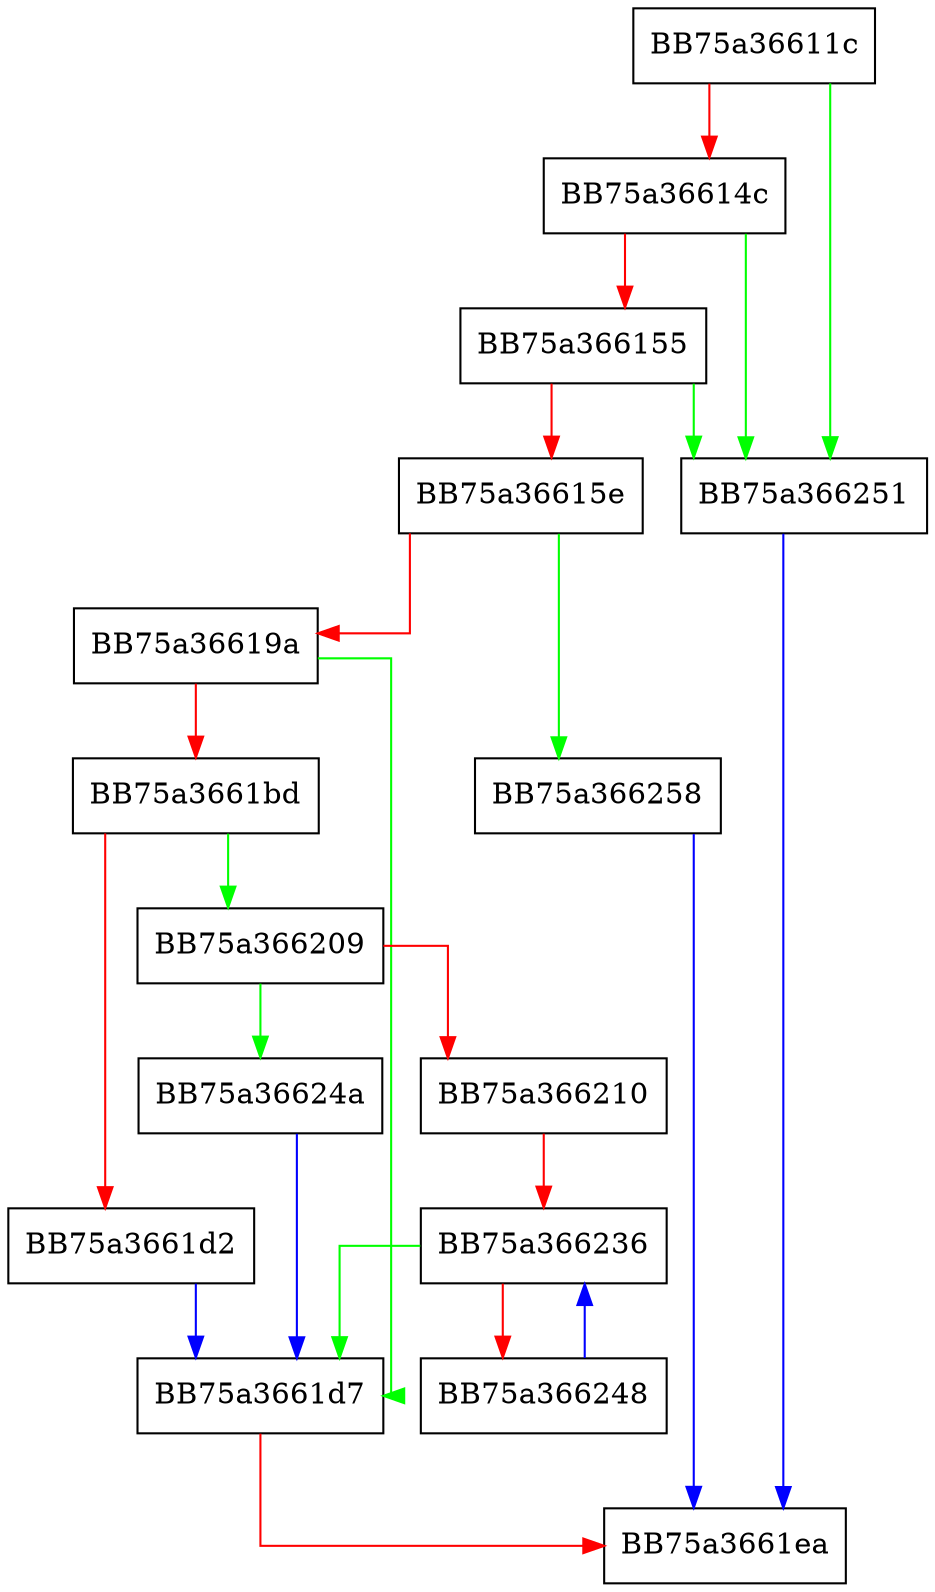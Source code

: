 digraph SymCryptRsakeySetValue {
  node [shape="box"];
  graph [splines=ortho];
  BB75a36611c -> BB75a366251 [color="green"];
  BB75a36611c -> BB75a36614c [color="red"];
  BB75a36614c -> BB75a366251 [color="green"];
  BB75a36614c -> BB75a366155 [color="red"];
  BB75a366155 -> BB75a366251 [color="green"];
  BB75a366155 -> BB75a36615e [color="red"];
  BB75a36615e -> BB75a366258 [color="green"];
  BB75a36615e -> BB75a36619a [color="red"];
  BB75a36619a -> BB75a3661d7 [color="green"];
  BB75a36619a -> BB75a3661bd [color="red"];
  BB75a3661bd -> BB75a366209 [color="green"];
  BB75a3661bd -> BB75a3661d2 [color="red"];
  BB75a3661d2 -> BB75a3661d7 [color="blue"];
  BB75a3661d7 -> BB75a3661ea [color="red"];
  BB75a366209 -> BB75a36624a [color="green"];
  BB75a366209 -> BB75a366210 [color="red"];
  BB75a366210 -> BB75a366236 [color="red"];
  BB75a366236 -> BB75a3661d7 [color="green"];
  BB75a366236 -> BB75a366248 [color="red"];
  BB75a366248 -> BB75a366236 [color="blue"];
  BB75a36624a -> BB75a3661d7 [color="blue"];
  BB75a366251 -> BB75a3661ea [color="blue"];
  BB75a366258 -> BB75a3661ea [color="blue"];
}